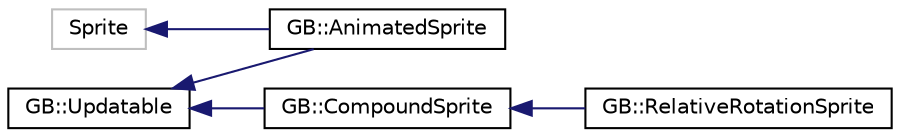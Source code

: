 digraph "Graphical Class Hierarchy"
{
  edge [fontname="Helvetica",fontsize="10",labelfontname="Helvetica",labelfontsize="10"];
  node [fontname="Helvetica",fontsize="10",shape=record];
  rankdir="LR";
  Node1 [label="Sprite",height=0.2,width=0.4,color="grey75", fillcolor="white", style="filled"];
  Node1 -> Node2 [dir="back",color="midnightblue",fontsize="10",style="solid",fontname="Helvetica"];
  Node2 [label="GB::AnimatedSprite",height=0.2,width=0.4,color="black", fillcolor="white", style="filled",URL="$class_g_b_1_1_animated_sprite.html",tooltip="Sprite with the ability to display several animation states. "];
  Node3 [label="GB::Updatable",height=0.2,width=0.4,color="black", fillcolor="white", style="filled",URL="$class_g_b_1_1_updatable.html",tooltip="Abstract class meant to be inherited. Class that is capable of being updated. "];
  Node3 -> Node2 [dir="back",color="midnightblue",fontsize="10",style="solid",fontname="Helvetica"];
  Node3 -> Node4 [dir="back",color="midnightblue",fontsize="10",style="solid",fontname="Helvetica"];
  Node4 [label="GB::CompoundSprite",height=0.2,width=0.4,color="black", fillcolor="white", style="filled",URL="$class_g_b_1_1_compound_sprite.html",tooltip="Controls several sprites and animated sprites as one logical unit. "];
  Node4 -> Node5 [dir="back",color="midnightblue",fontsize="10",style="solid",fontname="Helvetica"];
  Node5 [label="GB::RelativeRotationSprite",height=0.2,width=0.4,color="black", fillcolor="white", style="filled",URL="$class_g_b_1_1_relative_rotation_sprite.html",tooltip="Special type of CompoundSprite which controls rotation of each component Sprite for the user..."];
}
